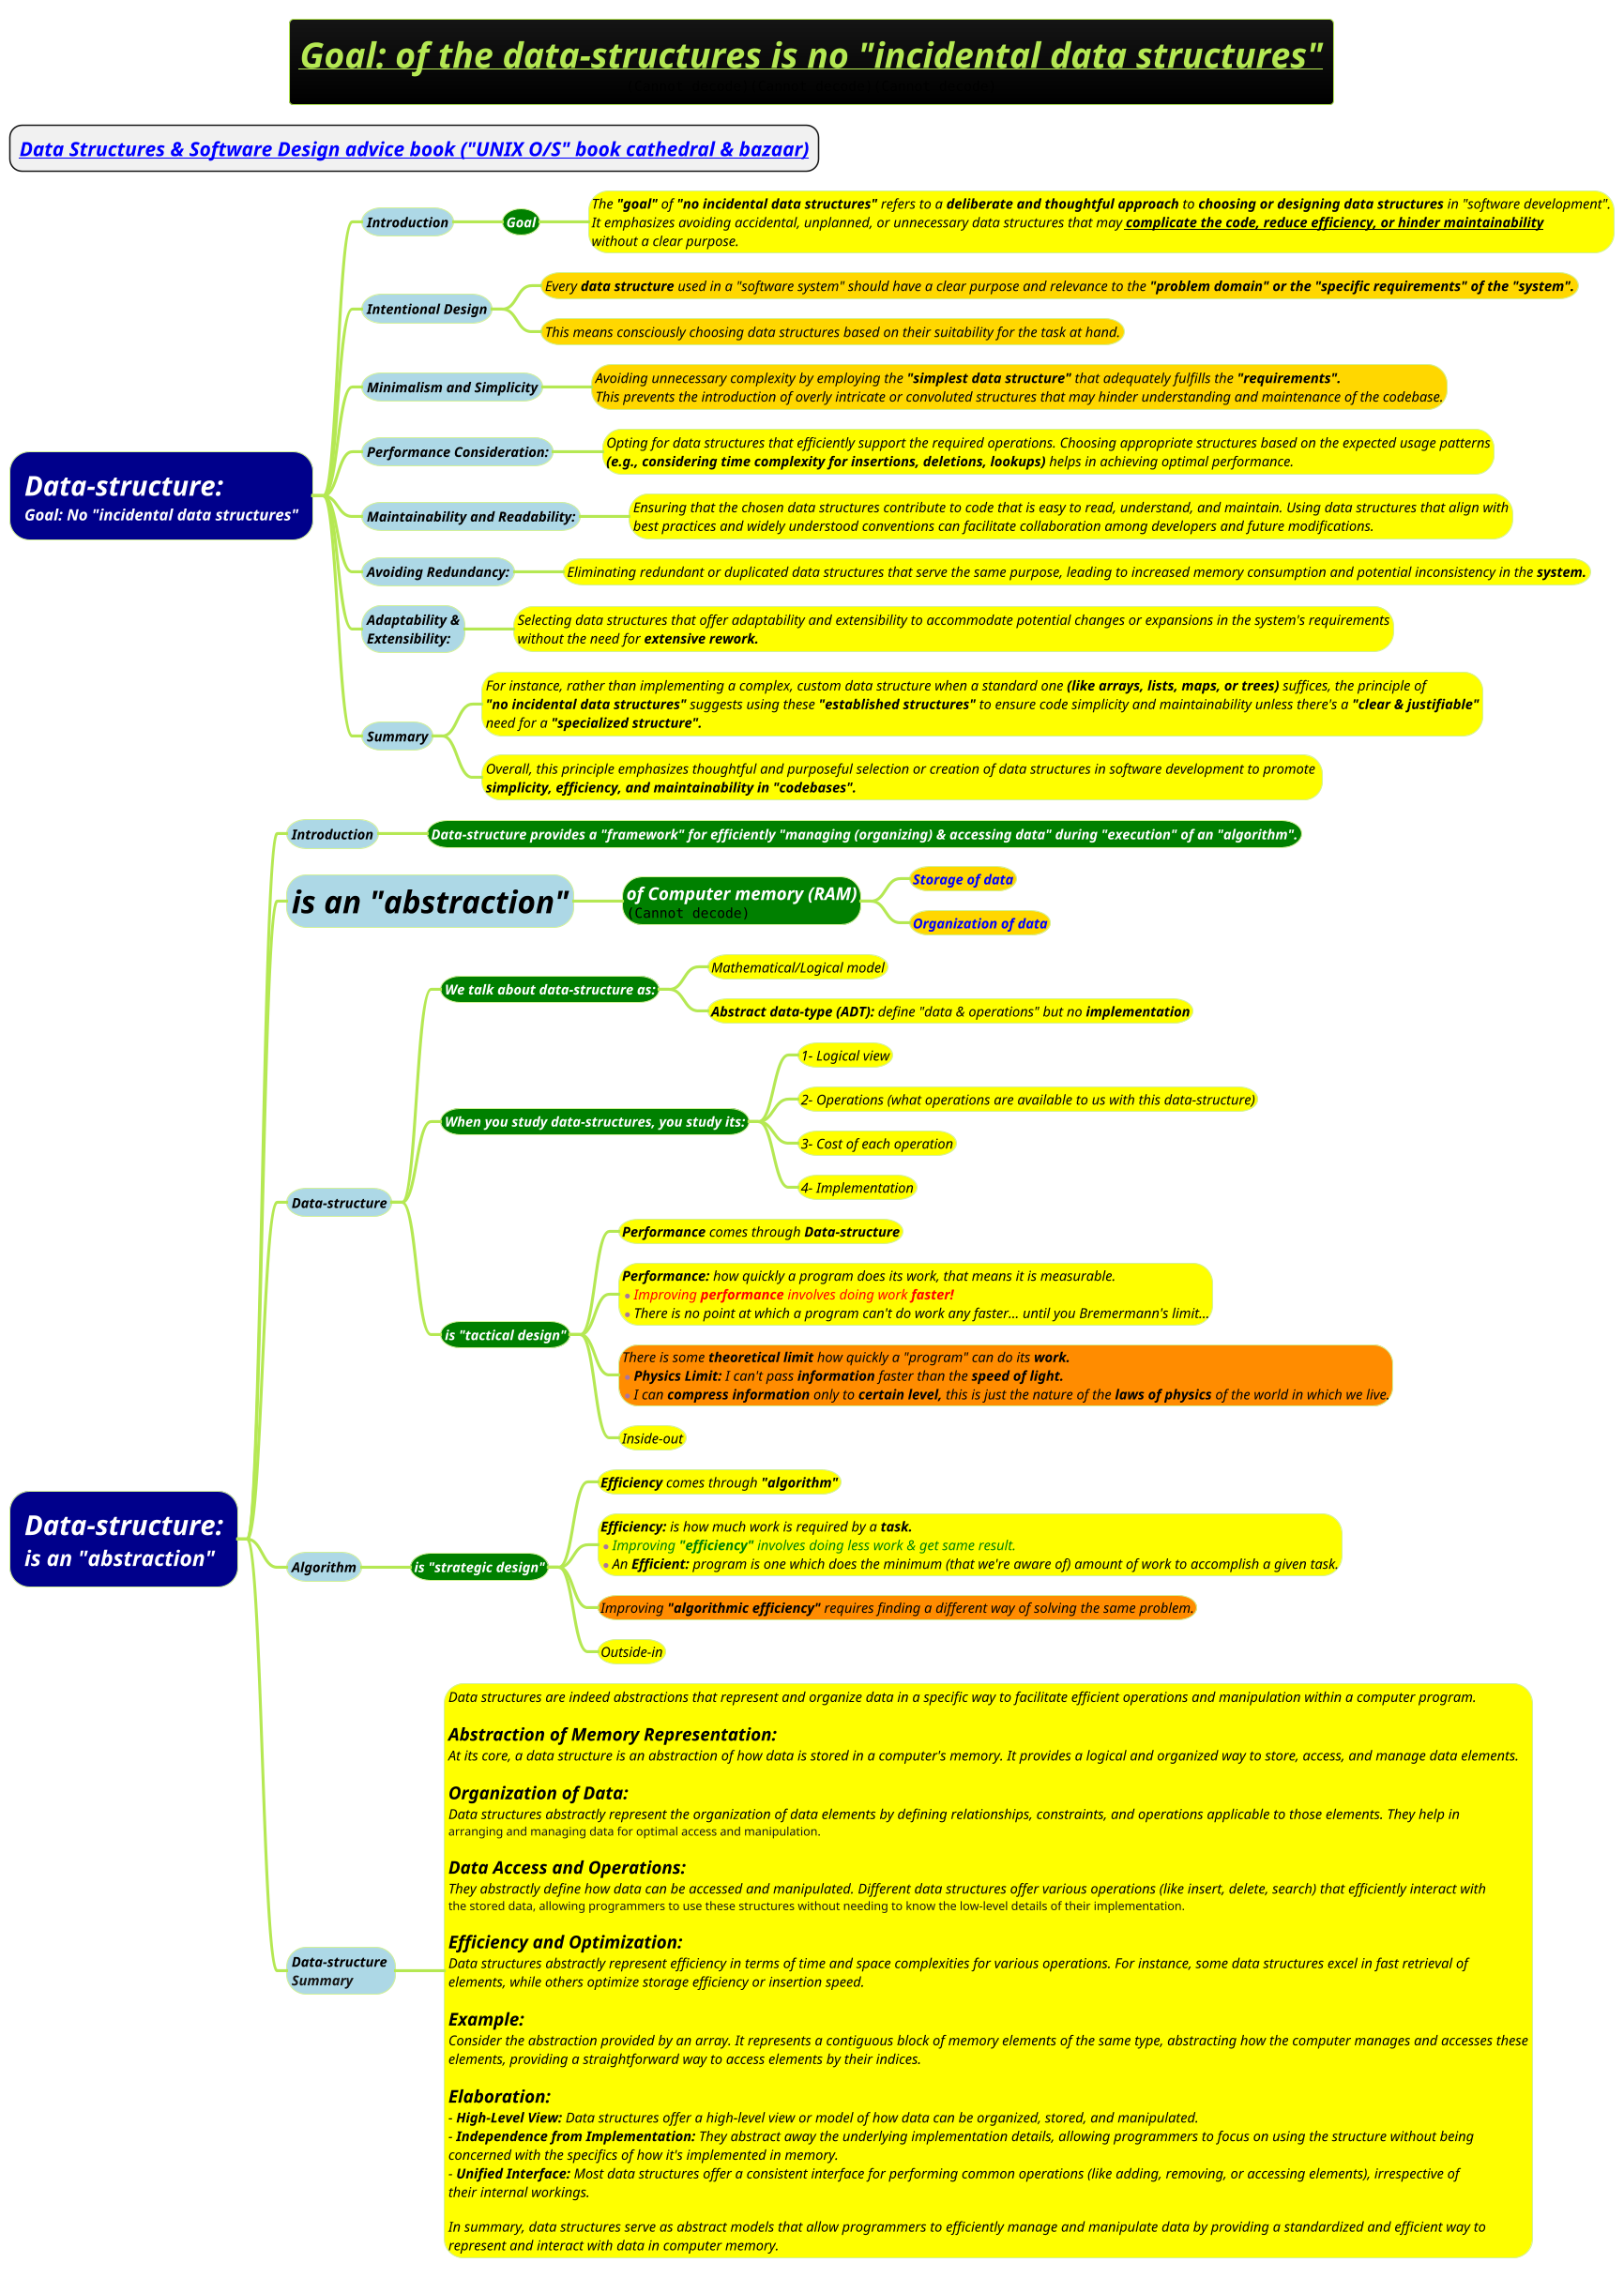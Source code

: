 @startmindmap
title =<i><b><u>Goal: of the data-structures is no "incidental data structures"\n<img:images/img_36.png{scale=0.65}><img:images/img_38.png><img:images/img_37.png{scale=0.65}>
* ==<i><b>[[docs/books/1-books-backlog/data-structure-and-algorithm/data-structures-and-software-design-advice.puml Data Structures & Software Design advice book ("UNIX O/S" book cathedral & bazaar)]]
!theme hacker
*[#darkblue] =<i><color #white>Data-structure:\n<i><color #white>Goal: No "incidental data structures"
**[#lightblue] <i><color #black><size:14>Introduction
***[#green] <b><i><color #white><size:14>Goal
****[#yellow]:<i><color #black><size:14>The **"goal"** of **"no incidental data structures"** refers to a **deliberate and thoughtful approach** to **choosing or designing data structures** in "software development".
<i><color #black><size:14>It emphasizes avoiding accidental, unplanned, or unnecessary data structures that may <b><u>complicate the code, reduce efficiency, or hinder maintainability
<i><color #black><size:14>without a clear purpose.;
**[#lightblue] <i><color #black><size:14>Intentional Design
***[#gold] <i><color #black><size:14>Every **data structure** used in a "software system" should have a clear purpose and relevance to the **"problem domain" or the "specific requirements" of the "system".**
***[#gold] <i><color #black><size:14>This means consciously choosing data structures based on their suitability for the task at hand.
**[#lightblue] <i><color #black><size:14>Minimalism and Simplicity
***[#gold]:<i><color #black><size:14>Avoiding unnecessary complexity by employing the **"simplest data structure"** that adequately fulfills the <b>"requirements".
<i><color #black><size:14>This prevents the introduction of overly intricate or convoluted structures that may hinder understanding and maintenance of the codebase.;
**[#lightblue] <i><color #black><size:14>Performance Consideration:
***[#yellow]:<i><color #black><size:14>Opting for data structures that efficiently support the required operations. Choosing appropriate structures based on the expected usage patterns
<i><color #black><size:14>**(e.g., considering time complexity for insertions, deletions, lookups)** helps in achieving optimal performance.;
**[#lightblue] <i><color #black><size:14>Maintainability and Readability:
***[#yellow]:<i><color #black><size:14>Ensuring that the chosen data structures contribute to code that is easy to read, understand, and maintain. Using data structures that align with
<i><color #black><size:14>best practices and widely understood conventions can facilitate collaboration among developers and future modifications.;
**[#lightblue] <i><color #black><size:14>Avoiding Redundancy:
***[#yellow] <i><color #black><size:14>Eliminating redundant or duplicated data structures that serve the same purpose, leading to increased memory consumption and potential inconsistency in the <b>system.
**[#lightblue] <i><color #black><size:14>Adaptability &\n<i><color #black><size:14>Extensibility:
***[#yellow] <i><color #black><size:14>Selecting data structures that offer adaptability and extensibility to accommodate potential changes or expansions in the system's requirements\n<i><color #black><size:14>without the need for <b>extensive rework.

**[#lightblue] <i><color #black><size:14>Summary
***[#yellow] <i><color #black><size:14>For instance, rather than implementing a complex, custom data structure when a standard one **(like arrays, lists, maps, or trees)** suffices, the principle of \n<i><color #black><size:14>**"no incidental data structures"** suggests using these **"established structures"** to ensure code simplicity and maintainability unless there's a <b>"clear & justifiable"\n<i><color #black><size:14>need for a <b>"specialized structure".
***[#yellow] <i><color #black><size:14>Overall, this principle emphasizes thoughtful and purposeful selection or creation of data structures in software development to promote \n<i><color #black><size:14><b>simplicity, efficiency, and maintainability in "codebases".

*[#darkblue] =<i><color #white>Data-structure:\n==<i><color #white>is an "abstraction"
**[#lightblue] <i><color #black><size:14>Introduction
***[#green] <b><i><color #white><size:14>Data-structure provides a "framework" for efficiently "managing (organizing) & accessing data" during "execution" of an "algorithm".
**[#lightblue] <i><color #black><size:32>is an "abstraction"
***[#green] <b><i><color #white><size:18>of Computer memory (RAM)\n<img:images/img_39.png>
****[#gold] <b><i><color #blue><size:14>Storage of data
****[#gold] <b><i><color #blue><size:14>Organization of data
**[#lightblue] <i><color #black><size:14>Data-structure
***[#green] <b><i><color #white><size:14>We talk about data-structure as:
****[#yellow] <i><color #black><size:14>Mathematical/Logical model
****[#yellow] <i><color #black><size:14>**Abstract data-type (ADT):** define "data & operations" but no <b>implementation
***[#green] <b><i><color #white><size:14>When you study data-structures, you study its:
****[#yellow] <i><color #black><size:14>1- Logical view
****[#yellow] <i><color #black><size:14>2- Operations (what operations are available to us with this data-structure)
****[#yellow] <i><color #black><size:14>3- Cost of each operation
****[#yellow] <i><color #black><size:14>4- Implementation
***[#green] <b><i><color #white><size:14>is "tactical design"
****[#yellow] <i><color #black><size:14>**Performance** comes through <b>Data-structure
****[#yellow]:<i><color #black><size:14>**Performance:** how quickly a program does its work, that means it is measurable.
*<i><color #red><size:14>Improving **performance** involves doing work <b>faster!
*<i><color #black><size:14>There is no point at which a program can't do work any faster... until you Bremermann's limit...;
****[#darkorange] <i><color #black><size:14>There is some **theoretical limit** how quickly a "program" can do its <b>work.\n*<i><color #black><size:14>**Physics Limit:** I can't pass **information** faster than the <b>speed of light.\n*<i><color #black><size:14>I can **compress information** only to **certain level,** this is just the nature of the **laws of physics** of the world in which we live.
****[#yellow] <i><color #black><size:14>Inside-out
**[#lightblue] <i><color #black><size:14>Algorithm
***[#green] <b><i><color #white><size:14>is "strategic design"
****[#yellow] <i><color #black><size:14>**Efficiency** comes through <b>"algorithm"
****[#yellow]:<i><color #black><size:14>**Efficiency:** is how much work is required by a <b>task.
*<i><color #green><size:14>Improving **"efficiency"** involves doing less work & get same result.
*<i><color #black><size:14>An **Efficient:** program is one which does the minimum (that we're aware of) amount of work to accomplish a given task.;
****[#darkorange] <i><color #black><size:14>Improving **"algorithmic efficiency"** requires finding a different way of solving the same problem.
****[#yellow] <i><color #black><size:14>Outside-in
**[#lightblue] <i><color #black><size:14>Data-structure \n<i>Summary
***[#yellow]:<i><color #black><size:14>Data structures are indeed abstractions that represent and organize data in a specific way to facilitate efficient operations and manipulation within a computer program.

<i><color #black><size:18><b>Abstraction of Memory Representation:
<i><color #black><size:14>At its core, a data structure is an abstraction of how data is stored in a computer's memory. It provides a logical and organized way to store, access, and manage data elements.
<i><color #black><size:14>
<i><color #black><size:18><b>Organization of Data:
<i><color #black><size:14>Data structures abstractly represent the organization of data elements by defining relationships, constraints, and operations applicable to those elements. They help in
arranging and managing data for optimal access and manipulation.
<i><color #black><size:14>
<i><color #black><size:18><b>Data Access and Operations:
<i><color #black><size:14>They abstractly define how data can be accessed and manipulated. Different data structures offer various operations (like insert, delete, search) that efficiently interact with
the stored data, allowing programmers to use these structures without needing to know the low-level details of their implementation.

<i><color #black><size:18><b>Efficiency and Optimization:
<i><color #black><size:14>Data structures abstractly represent efficiency in terms of time and space complexities for various operations. For instance, some data structures excel in fast retrieval of
<i><color #black><size:14>elements, while others optimize storage efficiency or insertion speed.

<i><color #black><size:18><b>Example:
<i><color #black><size:14>Consider the abstraction provided by an array. It represents a contiguous block of memory elements of the same type, abstracting how the computer manages and accesses these
<i><color #black><size:14>elements, providing a straightforward way to access elements by their indices.
<i><color #black><size:14>
<i><color #black><size:18><b>Elaboration:
<i><color #black><size:14>- **High-Level View:** Data structures offer a high-level view or model of how data can be organized, stored, and manipulated.
<i><color #black><size:14>- **Independence from Implementation:** They abstract away the underlying implementation details, allowing programmers to focus on using the structure without being
<i><color #black><size:14>concerned with the specifics of how it's implemented in memory.
<i><color #black><size:14>- **Unified Interface:** Most data structures offer a consistent interface for performing common operations (like adding, removing, or accessing elements), irrespective of
<i><color #black><size:14>their internal workings.
<i><color #black><size:14>
<i><color #black><size:14>In summary, data structures serve as abstract models that allow programmers to efficiently manage and manipulate data by providing a standardized and efficient way to
<i><color #black><size:14>represent and interact with data in computer memory.;
@endmindmap
